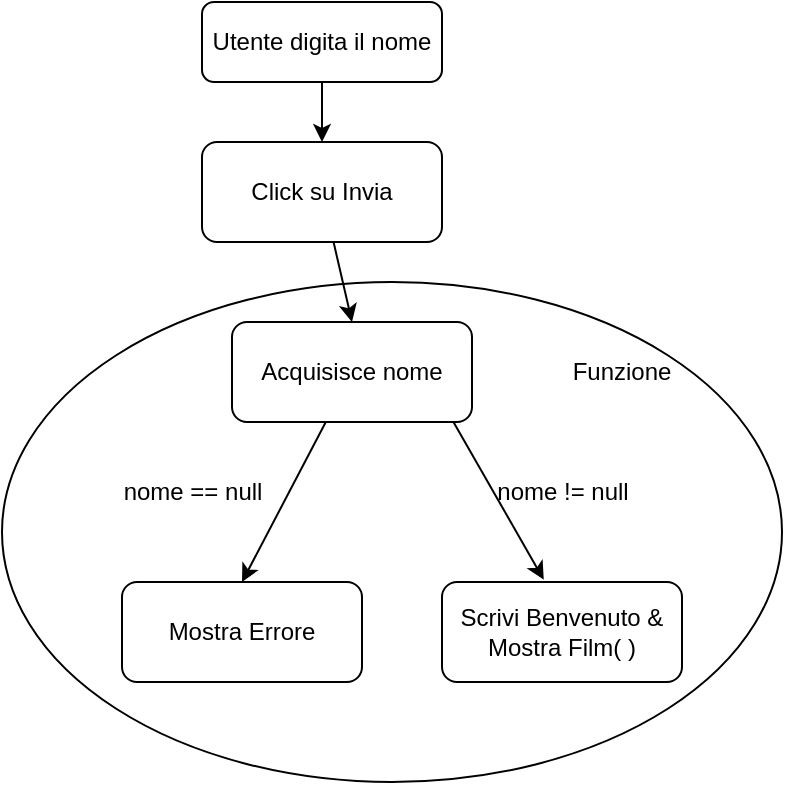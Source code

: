 <mxfile>
    <diagram id="rZ6piN7qLwz2OmMa6ZbC" name="Page-1">
        <mxGraphModel dx="1588" dy="428" grid="1" gridSize="10" guides="1" tooltips="1" connect="1" arrows="1" fold="1" page="1" pageScale="1" pageWidth="827" pageHeight="1169" math="0" shadow="0">
            <root>
                <mxCell id="0"/>
                <mxCell id="1" parent="0"/>
                <mxCell id="10" value="" style="ellipse;whiteSpace=wrap;html=1;" vertex="1" parent="1">
                    <mxGeometry x="-20" y="230" width="390" height="250" as="geometry"/>
                </mxCell>
                <mxCell id="3" style="edgeStyle=none;html=1;" edge="1" parent="1" source="2">
                    <mxGeometry relative="1" as="geometry">
                        <mxPoint x="140" y="160" as="targetPoint"/>
                    </mxGeometry>
                </mxCell>
                <mxCell id="2" value="Utente digita il nome" style="rounded=1;whiteSpace=wrap;html=1;" vertex="1" parent="1">
                    <mxGeometry x="80" y="90" width="120" height="40" as="geometry"/>
                </mxCell>
                <mxCell id="4" value="nome != null" style="text;html=1;align=center;verticalAlign=middle;resizable=0;points=[];autosize=1;strokeColor=none;fillColor=none;" vertex="1" parent="1">
                    <mxGeometry x="215" y="320" width="90" height="30" as="geometry"/>
                </mxCell>
                <mxCell id="6" style="edgeStyle=none;html=1;entryX=0.424;entryY=-0.023;entryDx=0;entryDy=0;entryPerimeter=0;" edge="1" parent="1" target="7">
                    <mxGeometry relative="1" as="geometry">
                        <mxPoint x="230" y="270" as="targetPoint"/>
                        <mxPoint x="200" y="290" as="sourcePoint"/>
                    </mxGeometry>
                </mxCell>
                <mxCell id="9" style="edgeStyle=none;html=1;entryX=0.5;entryY=0;entryDx=0;entryDy=0;" edge="1" parent="1" source="5" target="8">
                    <mxGeometry relative="1" as="geometry"/>
                </mxCell>
                <mxCell id="5" value="Click su Invia" style="rounded=1;whiteSpace=wrap;html=1;" vertex="1" parent="1">
                    <mxGeometry x="80" y="160" width="120" height="50" as="geometry"/>
                </mxCell>
                <mxCell id="7" value="Scrivi Benvenuto &amp;amp; Mostra Film( )" style="rounded=1;whiteSpace=wrap;html=1;" vertex="1" parent="1">
                    <mxGeometry x="200" y="380" width="120" height="50" as="geometry"/>
                </mxCell>
                <mxCell id="15" style="edgeStyle=none;html=1;entryX=0.5;entryY=0;entryDx=0;entryDy=0;" edge="1" parent="1" source="8" target="14">
                    <mxGeometry relative="1" as="geometry"/>
                </mxCell>
                <mxCell id="8" value="Acquisisce nome" style="rounded=1;whiteSpace=wrap;html=1;" vertex="1" parent="1">
                    <mxGeometry x="95" y="250" width="120" height="50" as="geometry"/>
                </mxCell>
                <mxCell id="11" value="Funzione" style="text;html=1;strokeColor=none;fillColor=none;align=center;verticalAlign=middle;whiteSpace=wrap;rounded=0;" vertex="1" parent="1">
                    <mxGeometry x="260" y="260" width="60" height="30" as="geometry"/>
                </mxCell>
                <mxCell id="14" value="Mostra Errore" style="rounded=1;whiteSpace=wrap;html=1;" vertex="1" parent="1">
                    <mxGeometry x="40" y="380" width="120" height="50" as="geometry"/>
                </mxCell>
                <mxCell id="16" value="nome == null" style="text;html=1;align=center;verticalAlign=middle;resizable=0;points=[];autosize=1;strokeColor=none;fillColor=none;" vertex="1" parent="1">
                    <mxGeometry x="30" y="320" width="90" height="30" as="geometry"/>
                </mxCell>
            </root>
        </mxGraphModel>
    </diagram>
</mxfile>
